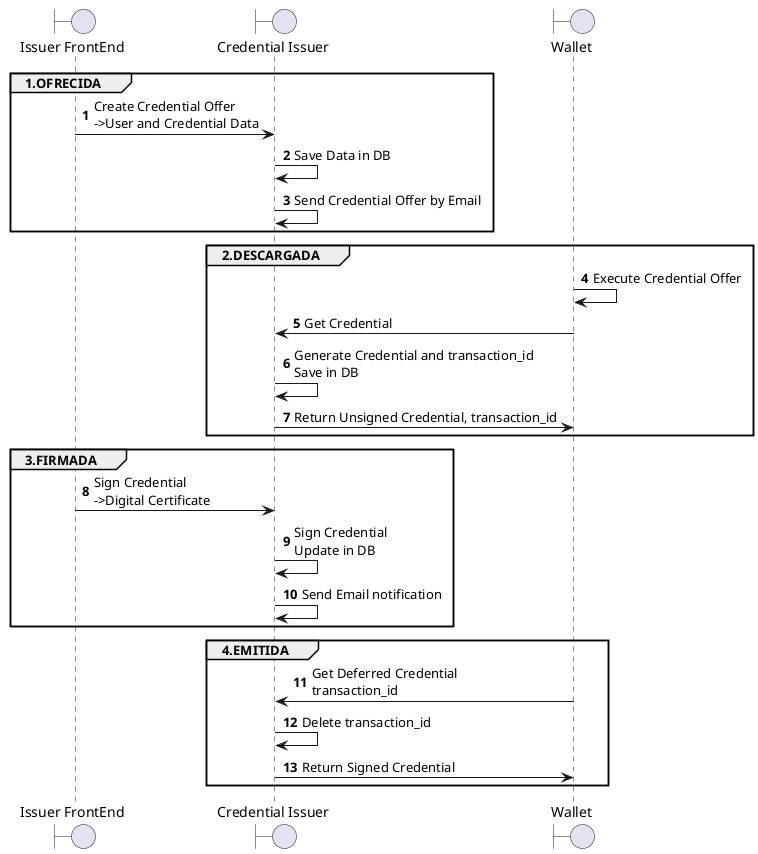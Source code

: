 @startuml

autonumber

boundary "Issuer FrontEnd" as issuerSpa
boundary "Credential Issuer" as issuerVci
boundary "Wallet" as wallet
group 1.OFRECIDA
    issuerSpa -> issuerVci: Create Credential Offer \n->User and Credential Data
    issuerVci -> issuerVci: Save Data in DB
    issuerVci -> issuerVci: Send Credential Offer by Email
end
group 2.DESCARGADA
    wallet -> wallet: Execute Credential Offer
    wallet -> issuerVci: Get Credential
    issuerVci -> issuerVci: Generate Credential and transaction_id \nSave in DB
    issuerVci -> wallet: Return Unsigned Credential, transaction_id
end
group 3.FIRMADA
    issuerSpa -> issuerVci: Sign Credential \n->Digital Certificate
    issuerVci -> issuerVci: Sign Credential \nUpdate in DB
    issuerVci -> issuerVci: Send Email notification
end
group 4.EMITIDA
    wallet -> issuerVci: Get Deferred Credential \ntransaction_id
    issuerVci -> issuerVci: Delete transaction_id
    issuerVci -> wallet: Return Signed Credential
end
@enduml